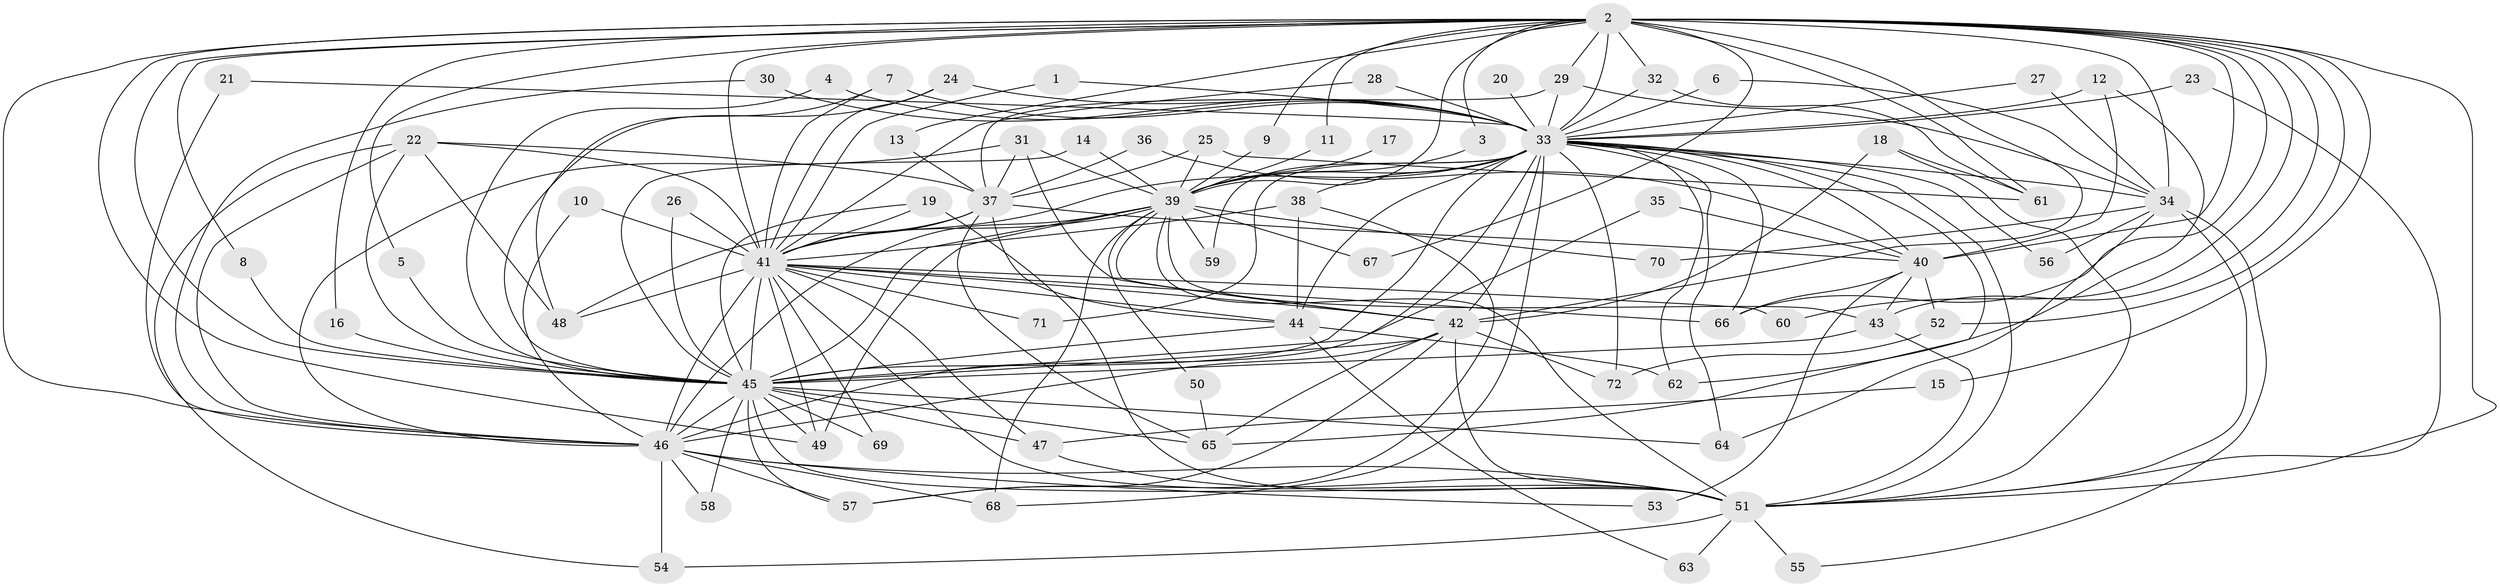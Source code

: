 // original degree distribution, {29: 0.006993006993006993, 16: 0.006993006993006993, 15: 0.006993006993006993, 35: 0.006993006993006993, 21: 0.006993006993006993, 34: 0.006993006993006993, 31: 0.006993006993006993, 24: 0.006993006993006993, 23: 0.013986013986013986, 5: 0.027972027972027972, 4: 0.11188811188811189, 3: 0.1958041958041958, 2: 0.5594405594405595, 9: 0.006993006993006993, 14: 0.006993006993006993, 7: 0.013986013986013986, 6: 0.006993006993006993}
// Generated by graph-tools (version 1.1) at 2025/25/03/09/25 03:25:47]
// undirected, 72 vertices, 187 edges
graph export_dot {
graph [start="1"]
  node [color=gray90,style=filled];
  1;
  2;
  3;
  4;
  5;
  6;
  7;
  8;
  9;
  10;
  11;
  12;
  13;
  14;
  15;
  16;
  17;
  18;
  19;
  20;
  21;
  22;
  23;
  24;
  25;
  26;
  27;
  28;
  29;
  30;
  31;
  32;
  33;
  34;
  35;
  36;
  37;
  38;
  39;
  40;
  41;
  42;
  43;
  44;
  45;
  46;
  47;
  48;
  49;
  50;
  51;
  52;
  53;
  54;
  55;
  56;
  57;
  58;
  59;
  60;
  61;
  62;
  63;
  64;
  65;
  66;
  67;
  68;
  69;
  70;
  71;
  72;
  1 -- 33 [weight=1.0];
  1 -- 41 [weight=1.0];
  2 -- 3 [weight=1.0];
  2 -- 5 [weight=1.0];
  2 -- 8 [weight=1.0];
  2 -- 9 [weight=1.0];
  2 -- 11 [weight=1.0];
  2 -- 13 [weight=1.0];
  2 -- 15 [weight=1.0];
  2 -- 16 [weight=1.0];
  2 -- 29 [weight=1.0];
  2 -- 32 [weight=2.0];
  2 -- 33 [weight=4.0];
  2 -- 34 [weight=2.0];
  2 -- 39 [weight=2.0];
  2 -- 40 [weight=1.0];
  2 -- 41 [weight=2.0];
  2 -- 42 [weight=3.0];
  2 -- 43 [weight=2.0];
  2 -- 45 [weight=2.0];
  2 -- 46 [weight=4.0];
  2 -- 49 [weight=1.0];
  2 -- 51 [weight=3.0];
  2 -- 52 [weight=1.0];
  2 -- 60 [weight=1.0];
  2 -- 61 [weight=1.0];
  2 -- 66 [weight=1.0];
  2 -- 67 [weight=2.0];
  3 -- 39 [weight=1.0];
  4 -- 33 [weight=1.0];
  4 -- 45 [weight=1.0];
  5 -- 45 [weight=1.0];
  6 -- 33 [weight=1.0];
  6 -- 34 [weight=1.0];
  7 -- 33 [weight=1.0];
  7 -- 41 [weight=1.0];
  7 -- 48 [weight=1.0];
  8 -- 45 [weight=1.0];
  9 -- 39 [weight=1.0];
  10 -- 41 [weight=1.0];
  10 -- 46 [weight=2.0];
  11 -- 39 [weight=1.0];
  12 -- 33 [weight=1.0];
  12 -- 40 [weight=1.0];
  12 -- 62 [weight=1.0];
  13 -- 37 [weight=1.0];
  14 -- 39 [weight=1.0];
  14 -- 45 [weight=1.0];
  15 -- 47 [weight=1.0];
  16 -- 45 [weight=1.0];
  17 -- 39 [weight=2.0];
  18 -- 42 [weight=1.0];
  18 -- 51 [weight=1.0];
  18 -- 61 [weight=1.0];
  19 -- 41 [weight=1.0];
  19 -- 45 [weight=1.0];
  19 -- 51 [weight=2.0];
  20 -- 33 [weight=2.0];
  21 -- 33 [weight=1.0];
  21 -- 46 [weight=1.0];
  22 -- 37 [weight=1.0];
  22 -- 41 [weight=1.0];
  22 -- 45 [weight=1.0];
  22 -- 46 [weight=1.0];
  22 -- 48 [weight=1.0];
  22 -- 54 [weight=1.0];
  23 -- 33 [weight=1.0];
  23 -- 51 [weight=1.0];
  24 -- 33 [weight=1.0];
  24 -- 41 [weight=1.0];
  24 -- 45 [weight=1.0];
  25 -- 37 [weight=1.0];
  25 -- 39 [weight=2.0];
  25 -- 61 [weight=1.0];
  26 -- 41 [weight=1.0];
  26 -- 45 [weight=1.0];
  27 -- 33 [weight=1.0];
  27 -- 34 [weight=1.0];
  28 -- 33 [weight=1.0];
  28 -- 41 [weight=1.0];
  29 -- 33 [weight=1.0];
  29 -- 34 [weight=1.0];
  29 -- 37 [weight=1.0];
  30 -- 33 [weight=1.0];
  30 -- 46 [weight=1.0];
  31 -- 37 [weight=1.0];
  31 -- 39 [weight=1.0];
  31 -- 42 [weight=1.0];
  31 -- 46 [weight=1.0];
  32 -- 33 [weight=1.0];
  32 -- 61 [weight=1.0];
  33 -- 34 [weight=1.0];
  33 -- 38 [weight=1.0];
  33 -- 39 [weight=2.0];
  33 -- 40 [weight=1.0];
  33 -- 41 [weight=3.0];
  33 -- 42 [weight=2.0];
  33 -- 44 [weight=2.0];
  33 -- 45 [weight=4.0];
  33 -- 46 [weight=2.0];
  33 -- 51 [weight=3.0];
  33 -- 56 [weight=1.0];
  33 -- 59 [weight=1.0];
  33 -- 62 [weight=2.0];
  33 -- 64 [weight=1.0];
  33 -- 65 [weight=2.0];
  33 -- 66 [weight=1.0];
  33 -- 68 [weight=1.0];
  33 -- 71 [weight=1.0];
  33 -- 72 [weight=2.0];
  34 -- 51 [weight=2.0];
  34 -- 55 [weight=1.0];
  34 -- 56 [weight=1.0];
  34 -- 64 [weight=1.0];
  34 -- 70 [weight=1.0];
  35 -- 40 [weight=1.0];
  35 -- 45 [weight=1.0];
  36 -- 37 [weight=1.0];
  36 -- 40 [weight=1.0];
  37 -- 40 [weight=1.0];
  37 -- 41 [weight=1.0];
  37 -- 44 [weight=1.0];
  37 -- 48 [weight=1.0];
  37 -- 65 [weight=1.0];
  38 -- 41 [weight=1.0];
  38 -- 44 [weight=1.0];
  38 -- 57 [weight=1.0];
  39 -- 41 [weight=1.0];
  39 -- 42 [weight=1.0];
  39 -- 43 [weight=1.0];
  39 -- 45 [weight=2.0];
  39 -- 46 [weight=1.0];
  39 -- 49 [weight=1.0];
  39 -- 50 [weight=1.0];
  39 -- 51 [weight=2.0];
  39 -- 59 [weight=1.0];
  39 -- 67 [weight=1.0];
  39 -- 68 [weight=1.0];
  39 -- 70 [weight=1.0];
  40 -- 43 [weight=1.0];
  40 -- 52 [weight=1.0];
  40 -- 53 [weight=1.0];
  40 -- 66 [weight=1.0];
  41 -- 42 [weight=2.0];
  41 -- 44 [weight=1.0];
  41 -- 45 [weight=3.0];
  41 -- 46 [weight=1.0];
  41 -- 47 [weight=1.0];
  41 -- 48 [weight=1.0];
  41 -- 49 [weight=1.0];
  41 -- 51 [weight=1.0];
  41 -- 60 [weight=1.0];
  41 -- 66 [weight=1.0];
  41 -- 69 [weight=1.0];
  41 -- 71 [weight=1.0];
  42 -- 45 [weight=1.0];
  42 -- 46 [weight=1.0];
  42 -- 51 [weight=2.0];
  42 -- 57 [weight=1.0];
  42 -- 65 [weight=1.0];
  42 -- 72 [weight=1.0];
  43 -- 45 [weight=1.0];
  43 -- 51 [weight=1.0];
  44 -- 45 [weight=1.0];
  44 -- 62 [weight=1.0];
  44 -- 63 [weight=1.0];
  45 -- 46 [weight=2.0];
  45 -- 47 [weight=2.0];
  45 -- 49 [weight=1.0];
  45 -- 51 [weight=1.0];
  45 -- 57 [weight=1.0];
  45 -- 58 [weight=1.0];
  45 -- 64 [weight=1.0];
  45 -- 65 [weight=1.0];
  45 -- 69 [weight=1.0];
  46 -- 51 [weight=1.0];
  46 -- 53 [weight=1.0];
  46 -- 54 [weight=1.0];
  46 -- 57 [weight=1.0];
  46 -- 58 [weight=1.0];
  46 -- 68 [weight=1.0];
  47 -- 51 [weight=1.0];
  50 -- 65 [weight=1.0];
  51 -- 54 [weight=1.0];
  51 -- 55 [weight=1.0];
  51 -- 63 [weight=1.0];
  52 -- 72 [weight=1.0];
}
